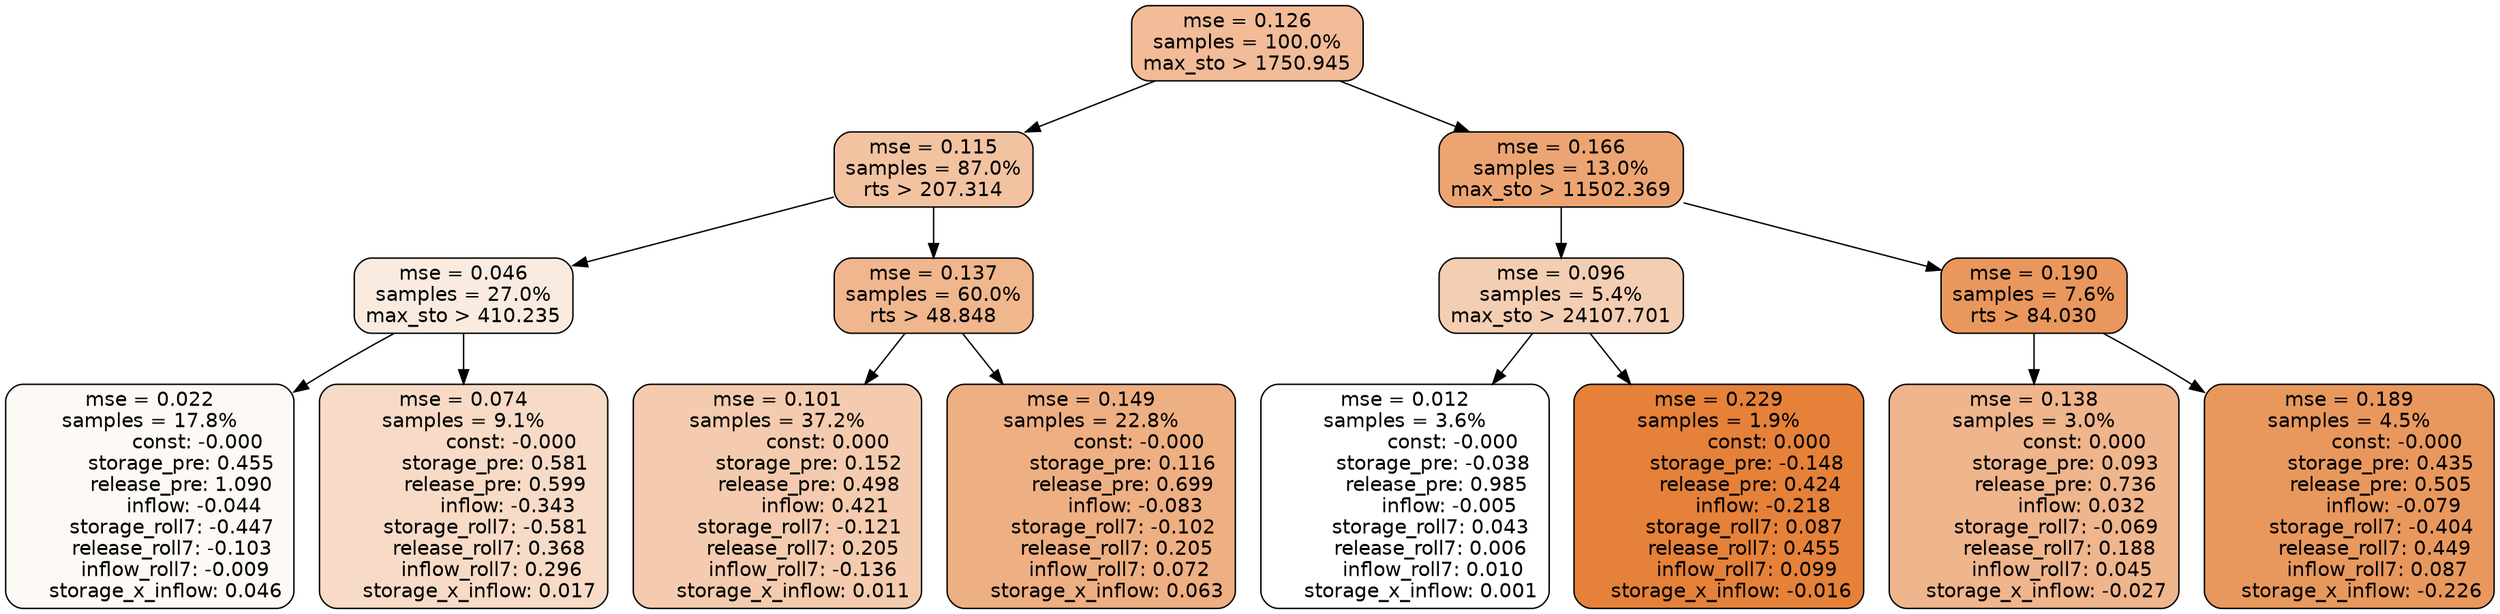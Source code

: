 digraph tree {
node [shape=rectangle, style="filled, rounded", color="black", fontname=helvetica] ;
edge [fontname=helvetica] ;
	"0" [label="mse = 0.126
samples = 100.0%
max_sto > 1750.945", fillcolor="#f1bc97"]
	"1" [label="mse = 0.115
samples = 87.0%
rts > 207.314", fillcolor="#f2c3a1"]
	"8" [label="mse = 0.166
samples = 13.0%
max_sto > 11502.369", fillcolor="#eca572"]
	"5" [label="mse = 0.046
samples = 27.0%
max_sto > 410.235", fillcolor="#faebe0"]
	"2" [label="mse = 0.137
samples = 60.0%
rts > 48.848", fillcolor="#f0b68d"]
	"12" [label="mse = 0.096
samples = 5.4%
max_sto > 24107.701", fillcolor="#f4ceb2"]
	"9" [label="mse = 0.190
samples = 7.6%
rts > 84.030", fillcolor="#e9975c"]
	"6" [label="mse = 0.022
samples = 17.8%
               const: -0.000
          storage_pre: 0.455
          release_pre: 1.090
              inflow: -0.044
       storage_roll7: -0.447
       release_roll7: -0.103
        inflow_roll7: -0.009
     storage_x_inflow: 0.046", fillcolor="#fdf9f5"]
	"7" [label="mse = 0.074
samples = 9.1%
               const: -0.000
          storage_pre: 0.581
          release_pre: 0.599
              inflow: -0.343
       storage_roll7: -0.581
        release_roll7: 0.368
         inflow_roll7: 0.296
     storage_x_inflow: 0.017", fillcolor="#f7dbc6"]
	"3" [label="mse = 0.101
samples = 37.2%
                const: 0.000
          storage_pre: 0.152
          release_pre: 0.498
               inflow: 0.421
       storage_roll7: -0.121
        release_roll7: 0.205
        inflow_roll7: -0.136
     storage_x_inflow: 0.011", fillcolor="#f4cbae"]
	"4" [label="mse = 0.149
samples = 22.8%
               const: -0.000
          storage_pre: 0.116
          release_pre: 0.699
              inflow: -0.083
       storage_roll7: -0.102
        release_roll7: 0.205
         inflow_roll7: 0.072
     storage_x_inflow: 0.063", fillcolor="#eeaf82"]
	"14" [label="mse = 0.012
samples = 3.6%
               const: -0.000
         storage_pre: -0.038
          release_pre: 0.985
              inflow: -0.005
        storage_roll7: 0.043
        release_roll7: 0.006
         inflow_roll7: 0.010
     storage_x_inflow: 0.001", fillcolor="#ffffff"]
	"13" [label="mse = 0.229
samples = 1.9%
                const: 0.000
         storage_pre: -0.148
          release_pre: 0.424
              inflow: -0.218
        storage_roll7: 0.087
        release_roll7: 0.455
         inflow_roll7: 0.099
    storage_x_inflow: -0.016", fillcolor="#e58139"]
	"11" [label="mse = 0.138
samples = 3.0%
                const: 0.000
          storage_pre: 0.093
          release_pre: 0.736
               inflow: 0.032
       storage_roll7: -0.069
        release_roll7: 0.188
         inflow_roll7: 0.045
    storage_x_inflow: -0.027", fillcolor="#efb58c"]
	"10" [label="mse = 0.189
samples = 4.5%
               const: -0.000
          storage_pre: 0.435
          release_pre: 0.505
              inflow: -0.079
       storage_roll7: -0.404
        release_roll7: 0.449
         inflow_roll7: 0.087
    storage_x_inflow: -0.226", fillcolor="#e9985d"]

	"0" -> "1"
	"0" -> "8"
	"1" -> "2"
	"1" -> "5"
	"8" -> "9"
	"8" -> "12"
	"5" -> "6"
	"5" -> "7"
	"2" -> "3"
	"2" -> "4"
	"12" -> "13"
	"12" -> "14"
	"9" -> "10"
	"9" -> "11"
}